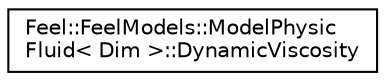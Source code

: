 digraph "Graphical Class Hierarchy"
{
 // LATEX_PDF_SIZE
  edge [fontname="Helvetica",fontsize="10",labelfontname="Helvetica",labelfontsize="10"];
  node [fontname="Helvetica",fontsize="10",shape=record];
  rankdir="LR";
  Node0 [label="Feel::FeelModels::ModelPhysic\lFluid\< Dim \>::DynamicViscosity",height=0.2,width=0.4,color="black", fillcolor="white", style="filled",URL="$structFeel_1_1FeelModels_1_1ModelPhysicFluid_1_1DynamicViscosity.html",tooltip=" "];
}
